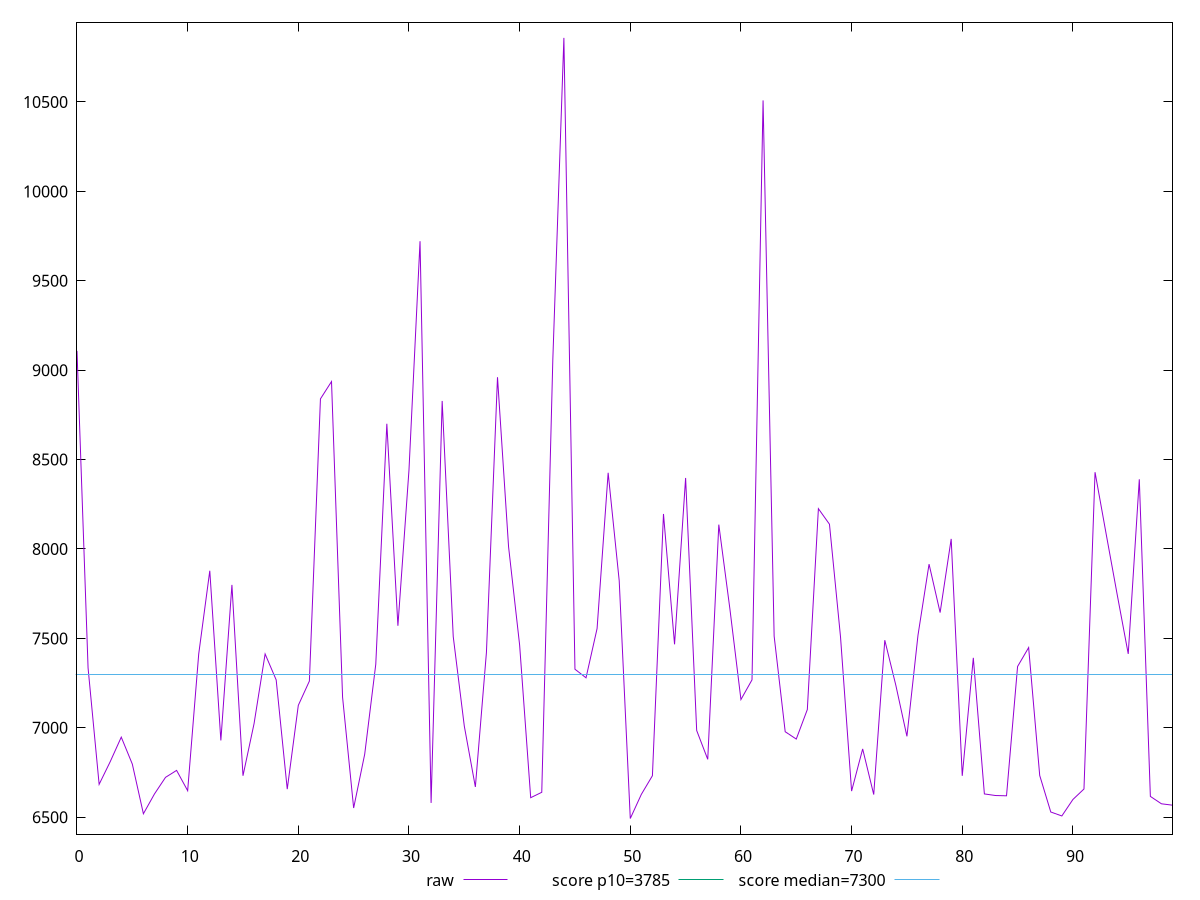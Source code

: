 reset

$raw <<EOF
0 9108.028
1 7334.992
2 6683.696
3 6810.3505000000005
4 6947.6585
5 6796.803
6 6519.117
7 6629.922999999999
8 6722.865
9 6761.7815
10 6648.215
11 7412.8675
12 7878.300999999998
13 6929.201999999999
14 7799.061
15 6731.758500000002
16 7023.038499999999
17 7412.772999999999
18 7267.776000000001
19 6656.771999999999
20 7125.574500000001
21 7261.192000000001
22 8839.624500000002
23 8936.506
24 7171.0365
25 6551.348000000001
26 6852.4185
27 7355.2880000000005
28 8700.346000000001
29 7570.546
30 8440.822
31 9721.318500000001
32 6579.803
33 8827.9005
34 7510.262999999999
35 7009.569
36 6669.116000000001
37 7421.3290000000015
38 8960.790500000001
39 8012.6535
40 7462.644000000001
41 6609.07
42 6639.249000000001
43 9059.184500000003
44 10858.442
45 7327.5205000000005
46 7279.566000000001
47 7555.245000000001
48 8426.1015
49 7821.9710000000005
50 6492.571500000001
51 6627.737999999999
52 6731.941000000001
53 8195.792000000001
54 7466.798000000001
55 8397.268
56 6984.878000000001
57 6823.509000000001
58 8136.32
59 7665.8785
60 7157.964
61 7268.087000000001
62 10508.845
63 7512.709
64 6977.9105
65 6936.994500000001
66 7102.1230000000005
67 8225.469
68 8138.545
69 7507.745
70 6645.915999999999
71 6881.789999999998
72 6626.633000000002
73 7489.9220000000005
74 7237.083500000001
75 6952.215
76 7517.629000000002
77 7915.317500000001
78 7644.3200000000015
79 8056.500999999998
80 6731.295499999999
81 7391.0830000000005
82 6630.129000000001
83 6621.230000000001
84 6619.659
85 7342.748
86 7448.711000000001
87 6733.3295
88 6529.035
89 6506.912
90 6598.9955
91 6657.660000000001
92 8429.444
93 8085.6335
94 7745.695500000002
95 7413.251
96 8389.805
97 6616.326499999999
98 6574.929
99 6567.156999999998
EOF

set key outside below
set xrange [0:99]
set yrange [6405.254090000001:10945.759409999999]
set trange [6405.254090000001:10945.759409999999]
set terminal svg size 640, 500 enhanced background rgb 'white'
set output "report_00013_2021-02-09T12-04-24.940Z/interactive/samples/pages+cached+noadtech/raw/values.svg"

plot $raw title "raw" with line, \
     3785 title "score p10=3785", \
     7300 title "score median=7300"

reset
